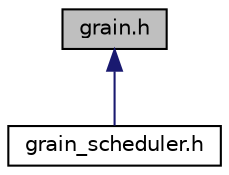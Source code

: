 digraph "grain.h"
{
 // LATEX_PDF_SIZE
  edge [fontname="Helvetica",fontsize="10",labelfontname="Helvetica",labelfontsize="10"];
  node [fontname="Helvetica",fontsize="10",shape=record];
  Node1 [label="grain.h",height=0.2,width=0.4,color="black", fillcolor="grey75", style="filled", fontcolor="black",tooltip="Object to handle the individual grains of the grainmaker~ object.     Grain includes the methods to i..."];
  Node1 -> Node2 [dir="back",color="midnightblue",fontsize="10",style="solid",fontname="Helvetica"];
  Node2 [label="grain_scheduler.h",height=0.2,width=0.4,color="black", fillcolor="white", style="filled",URL="$grain__scheduler_8h.html",tooltip="Object to handle the creation, deletion and scheduling of grains     Grain_scheduler manages all grai..."];
}
